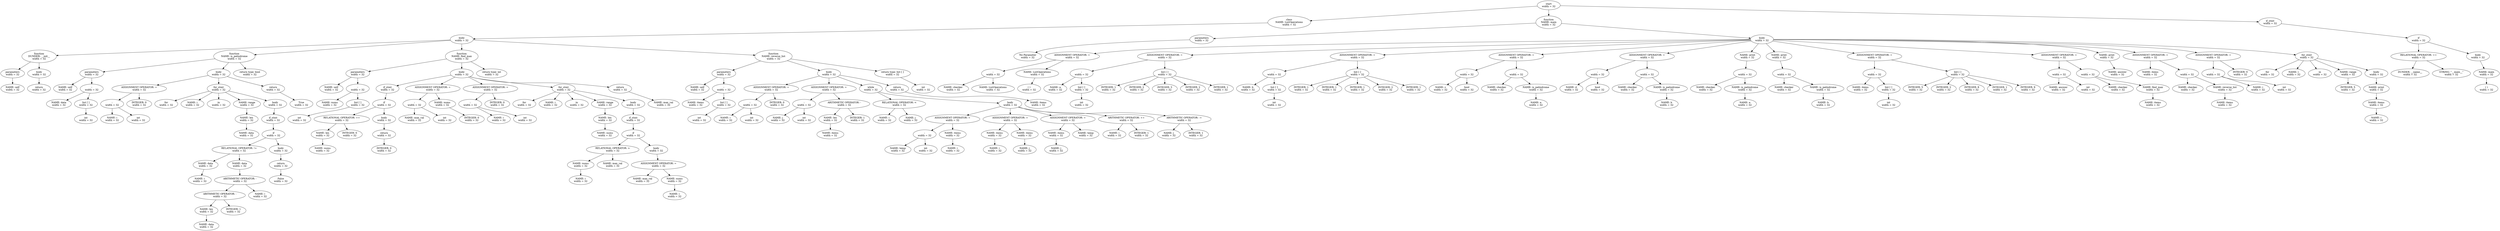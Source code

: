 digraph {
   node1 [label = "start
width = 32"]
	node2 [label = "class
NAME: ListOperations
width = 32"]
   node1 -> node2
	node3 [label = "function
NAME: main
width = 32"]
   node1 -> node3
	node4 [label = "if_stmt
width = 32"]
   node1 -> node4
	node5 [label = "body
width = 32"]
   node2 -> node5
	node6 [label = "parameters
width = 32"]
   node3 -> node6
	node7 [label = "body
width = 32"]
   node3 -> node7
	node8 [label = "if
width = 32"]
   node4 -> node8
	node9 [label = "function
DUNDER: __init__
width = 32"]
   node5 -> node9
	node10 [label = "function
NAME: is_palindrome
width = 32"]
   node5 -> node10
	node11 [label = "function
NAME: find_max
width = 32"]
   node5 -> node11
	node12 [label = "function
NAME: reverse_list
width = 32"]
   node5 -> node12
	node13 [label = "No Parameter
width = 32"]
   node6 -> node13
	node14 [label = "ASSIGNMENT OPERATOR: =
width = 32"]
   node7 -> node14
	node15 [label = "ASSIGNMENT OPERATOR: =
width = 32"]
   node7 -> node15
	node16 [label = "ASSIGNMENT OPERATOR: =
width = 32"]
   node7 -> node16
	node17 [label = "ASSIGNMENT OPERATOR: =
width = 32"]
   node7 -> node17
	node18 [label = "ASSIGNMENT OPERATOR: =
width = 32"]
   node7 -> node18
	node19 [label = "NAME: print
width = 32"]
   node7 -> node19
	node20 [label = "NAME: print
width = 32"]
   node7 -> node20
	node21 [label = "ASSIGNMENT OPERATOR: =
width = 32"]
   node7 -> node21
	node22 [label = "ASSIGNMENT OPERATOR: =
width = 32"]
   node7 -> node22
	node23 [label = "NAME: print
width = 32"]
   node7 -> node23
	node24 [label = "ASSIGNMENT OPERATOR: =
width = 32"]
   node7 -> node24
	node25 [label = "ASSIGNMENT OPERATOR: =
width = 32"]
   node7 -> node25
	node26 [label = "for_stmt
width = 32"]
   node7 -> node26
	node27 [label = "RELATIONAL OPERATOR: ==
width = 32"]
   node8 -> node27
	node28 [label = "body
width = 32"]
   node8 -> node28
	node29 [label = "parameters
width = 32"]
   node9 -> node29
	node30 [label = "body
width = 32"]
   node9 -> node30
	node31 [label = "parameters
width = 32"]
   node10 -> node31
	node32 [label = "body
width = 32"]
   node10 -> node32
	node33 [label = "return type: bool
width = 32"]
   node10 -> node33
	node34 [label = "parameters
width = 32"]
   node11 -> node34
	node35 [label = "body
width = 32"]
   node11 -> node35
	node36 [label = "return type: int
width = 32"]
   node11 -> node36
	node37 [label = "parameters
width = 32"]
   node12 -> node37
	node38 [label = "body
width = 32"]
   node12 -> node38
	node39 [label = "return type: list [ ]
width = 32"]
   node12 -> node39
	node40 [label = ":
width = 32"]
   node14 -> node40
	node41 [label = "NAME: ListOperations
width = 32"]
   node14 -> node41
	node42 [label = ":
width = 32"]
   node15 -> node42
	node43 [label = "list [ ]
width = 32"]
   node15 -> node43
	node44 [label = ":
width = 32"]
   node16 -> node44
	node45 [label = "list [ ]
width = 32"]
   node16 -> node45
	node46 [label = ":
width = 32"]
   node17 -> node46
	node47 [label = ".
width = 32"]
   node17 -> node47
	node48 [label = ":
width = 32"]
   node18 -> node48
	node49 [label = ".
width = 32"]
   node18 -> node49
	node50 [label = ".
width = 32"]
   node19 -> node50
	node51 [label = ".
width = 32"]
   node20 -> node51
	node52 [label = ":
width = 32"]
   node21 -> node52
	node53 [label = "list [ ]
width = 32"]
   node21 -> node53
	node54 [label = ":
width = 32"]
   node22 -> node54
	node55 [label = ".
width = 32"]
   node22 -> node55
	node56 [label = "NAME: answer
width = 32"]
   node23 -> node56
	node57 [label = "NAME: items
width = 32"]
   node24 -> node57
	node58 [label = ".
width = 32"]
   node24 -> node58
	node59 [label = ":
width = 32"]
   node25 -> node59
	node60 [label = "INTEGER: 0
width = 32"]
   node25 -> node60
	node61 [label = "for
width = 32"]
   node26 -> node61
	node62 [label = "NAME: i
width = 32"]
   node26 -> node62
	node63 [label = "in
width = 32"]
   node26 -> node63
	node64 [label = "NAME: range
width = 32"]
   node26 -> node64
	node65 [label = "body
width = 32"]
   node26 -> node65
	node66 [label = "DUNDER: __name__
width = 32"]
   node27 -> node66
	node67 [label = "STRING: \"__main__\"
width = 32"]
   node27 -> node67
	node68 [label = "NAME: main
width = 32"]
   node28 -> node68
	node69 [label = "NAME: self
width = 32"]
   node29 -> node69
	node70 [label = "return
width = 32"]
   node30 -> node70
	node71 [label = "NAME: self
width = 32"]
   node31 -> node71
	node72 [label = ":
width = 32"]
   node31 -> node72
	node73 [label = "ASSIGNMENT OPERATOR: =
width = 32"]
   node32 -> node73
	node74 [label = "for_stmt
width = 32"]
   node32 -> node74
	node75 [label = "return
width = 32"]
   node32 -> node75
	node76 [label = "NAME: self
width = 32"]
   node34 -> node76
	node77 [label = ":
width = 32"]
   node34 -> node77
	node78 [label = "if_stmt
width = 32"]
   node35 -> node78
	node79 [label = "ASSIGNMENT OPERATOR: =
width = 32"]
   node35 -> node79
	node80 [label = "ASSIGNMENT OPERATOR: =
width = 32"]
   node35 -> node80
	node81 [label = "for_stmt
width = 32"]
   node35 -> node81
	node82 [label = "return
width = 32"]
   node35 -> node82
	node83 [label = "NAME: self
width = 32"]
   node37 -> node83
	node84 [label = ":
width = 32"]
   node37 -> node84
	node85 [label = "ASSIGNMENT OPERATOR: =
width = 32"]
   node38 -> node85
	node86 [label = "ASSIGNMENT OPERATOR: =
width = 32"]
   node38 -> node86
	node87 [label = "while
width = 32"]
   node38 -> node87
	node88 [label = "return
width = 32"]
   node38 -> node88
	node89 [label = "int
width = 32"]
   node39 -> node89
	node90 [label = "NAME: checker
width = 32"]
   node40 -> node90
	node91 [label = "NAME: ListOperations
width = 32"]
   node40 -> node91
	node92 [label = "( )
width = 32"]
   node41 -> node92
	node93 [label = "NAME: a
width = 32"]
   node42 -> node93
	node94 [label = "list [ ]
width = 32"]
   node42 -> node94
	node95 [label = "INTEGER: 1
width = 32"]
   node43 -> node95
	node96 [label = "INTEGER: 2
width = 32"]
   node43 -> node96
	node97 [label = "INTEGER: 3
width = 32"]
   node43 -> node97
	node98 [label = "INTEGER: 2
width = 32"]
   node43 -> node98
	node99 [label = "INTEGER: 1
width = 32"]
   node43 -> node99
	node100 [label = "NAME: b
width = 32"]
   node44 -> node100
	node101 [label = "list [ ]
width = 32"]
   node44 -> node101
	node102 [label = "INTEGER: 1
width = 32"]
   node45 -> node102
	node103 [label = "INTEGER: 1
width = 32"]
   node45 -> node103
	node104 [label = "INTEGER: 1
width = 32"]
   node45 -> node104
	node105 [label = "INTEGER: 2
width = 32"]
   node45 -> node105
	node106 [label = "INTEGER: 1
width = 32"]
   node45 -> node106
	node107 [label = "NAME: c
width = 32"]
   node46 -> node107
	node108 [label = "bool
width = 32"]
   node46 -> node108
	node109 [label = "NAME: checker
width = 32"]
   node47 -> node109
	node110 [label = "NAME: is_palindrome
width = 32"]
   node47 -> node110
	node111 [label = "NAME: d
width = 32"]
   node48 -> node111
	node112 [label = "bool
width = 32"]
   node48 -> node112
	node113 [label = "NAME: checker
width = 32"]
   node49 -> node113
	node114 [label = "NAME: is_palindrome
width = 32"]
   node49 -> node114
	node115 [label = "NAME: checker
width = 32"]
   node50 -> node115
	node116 [label = "NAME: is_palindrome
width = 32"]
   node50 -> node116
	node117 [label = "NAME: checker
width = 32"]
   node51 -> node117
	node118 [label = "NAME: is_palindrome
width = 32"]
   node51 -> node118
	node119 [label = "NAME: items
width = 32"]
   node52 -> node119
	node120 [label = "list [ ]
width = 32"]
   node52 -> node120
	node121 [label = "INTEGER: 5
width = 32"]
   node53 -> node121
	node122 [label = "INTEGER: 2
width = 32"]
   node53 -> node122
	node123 [label = "INTEGER: 8
width = 32"]
   node53 -> node123
	node124 [label = "INTEGER: 1
width = 32"]
   node53 -> node124
	node125 [label = "INTEGER: 9
width = 32"]
   node53 -> node125
	node126 [label = "NAME: answer
width = 32"]
   node54 -> node126
	node127 [label = "int
width = 32"]
   node54 -> node127
	node128 [label = "NAME: checker
width = 32"]
   node55 -> node128
	node129 [label = "NAME: find_max
width = 32"]
   node55 -> node129
	node130 [label = "NAME: checker
width = 32"]
   node58 -> node130
	node131 [label = "NAME: reverse_list
width = 32"]
   node58 -> node131
	node132 [label = "NAME: i
width = 32"]
   node59 -> node132
	node133 [label = "int
width = 32"]
   node59 -> node133
	node134 [label = "INTEGER: 5
width = 32"]
   node64 -> node134
	node135 [label = "NAME: print
width = 32"]
   node65 -> node135
	node136 [label = "( )
width = 32"]
   node68 -> node136
	node137 [label = "NAME: data
width = 32"]
   node72 -> node137
	node138 [label = "list [ ]
width = 32"]
   node72 -> node138
	node139 [label = ":
width = 32"]
   node73 -> node139
	node140 [label = "INTEGER: 0
width = 32"]
   node73 -> node140
	node141 [label = "for
width = 32"]
   node74 -> node141
	node142 [label = "NAME: i
width = 32"]
   node74 -> node142
	node143 [label = "in
width = 32"]
   node74 -> node143
	node144 [label = "NAME: range
width = 32"]
   node74 -> node144
	node145 [label = "body
width = 32"]
   node74 -> node145
	node146 [label = "True
width = 32"]
   node75 -> node146
	node147 [label = "NAME: nums
width = 32"]
   node77 -> node147
	node148 [label = "list [ ]
width = 32"]
   node77 -> node148
	node149 [label = "if
width = 32"]
   node78 -> node149
	node150 [label = ":
width = 32"]
   node79 -> node150
	node151 [label = "NAME: nums
width = 32"]
   node79 -> node151
	node152 [label = ":
width = 32"]
   node80 -> node152
	node153 [label = "INTEGER: 0
width = 32"]
   node80 -> node153
	node154 [label = "for
width = 32"]
   node81 -> node154
	node155 [label = "NAME: i
width = 32"]
   node81 -> node155
	node156 [label = "in
width = 32"]
   node81 -> node156
	node157 [label = "NAME: range
width = 32"]
   node81 -> node157
	node158 [label = "body
width = 32"]
   node81 -> node158
	node159 [label = "NAME: max_val
width = 32"]
   node82 -> node159
	node160 [label = "NAME: items
width = 32"]
   node84 -> node160
	node161 [label = "list [ ]
width = 32"]
   node84 -> node161
	node162 [label = ":
width = 32"]
   node85 -> node162
	node163 [label = "INTEGER: 0
width = 32"]
   node85 -> node163
	node164 [label = ":
width = 32"]
   node86 -> node164
	node165 [label = "ARITHMETIC OPERATOR: -
width = 32"]
   node86 -> node165
	node166 [label = "RELATIONAL OPERATOR: <
width = 32"]
   node87 -> node166
	node167 [label = "body
width = 32"]
   node87 -> node167
	node168 [label = "NAME: items
width = 32"]
   node88 -> node168
	node169 [label = "int
width = 32"]
   node94 -> node169
	node170 [label = "int
width = 32"]
   node101 -> node170
	node171 [label = "NAME: a
width = 32"]
   node110 -> node171
	node172 [label = "NAME: b
width = 32"]
   node114 -> node172
	node173 [label = "NAME: a
width = 32"]
   node116 -> node173
	node174 [label = "NAME: b
width = 32"]
   node118 -> node174
	node175 [label = "int
width = 32"]
   node120 -> node175
	node176 [label = "NAME: items
width = 32"]
   node129 -> node176
	node177 [label = "NAME: items
width = 32"]
   node131 -> node177
	node178 [label = "NAME: items
width = 32"]
   node135 -> node178
	node179 [label = "int
width = 32"]
   node138 -> node179
	node180 [label = "NAME: i
width = 32"]
   node139 -> node180
	node181 [label = "int
width = 32"]
   node139 -> node181
	node182 [label = "NAME: len
width = 32"]
   node144 -> node182
	node183 [label = "if_stmt
width = 32"]
   node145 -> node183
	node184 [label = "int
width = 32"]
   node148 -> node184
	node185 [label = "RELATIONAL OPERATOR: ==
width = 32"]
   node149 -> node185
	node186 [label = "body
width = 32"]
   node149 -> node186
	node187 [label = "NAME: max_val
width = 32"]
   node150 -> node187
	node188 [label = "int
width = 32"]
   node150 -> node188
	node189 [label = "INTEGER: 0
width = 32"]
   node151 -> node189
	node190 [label = "NAME: i
width = 32"]
   node152 -> node190
	node191 [label = "int
width = 32"]
   node152 -> node191
	node192 [label = "NAME: len
width = 32"]
   node157 -> node192
	node193 [label = "if_stmt
width = 32"]
   node158 -> node193
	node194 [label = "int
width = 32"]
   node161 -> node194
	node195 [label = "NAME: i
width = 32"]
   node162 -> node195
	node196 [label = "int
width = 32"]
   node162 -> node196
	node197 [label = "NAME: j
width = 32"]
   node164 -> node197
	node198 [label = "int
width = 32"]
   node164 -> node198
	node199 [label = "NAME: len
width = 32"]
   node165 -> node199
	node200 [label = "INTEGER: 1
width = 32"]
   node165 -> node200
	node201 [label = "NAME: i
width = 32"]
   node166 -> node201
	node202 [label = "NAME: j
width = 32"]
   node166 -> node202
	node203 [label = "ASSIGNMENT OPERATOR: =
width = 32"]
   node167 -> node203
	node204 [label = "ASSIGNMENT OPERATOR: =
width = 32"]
   node167 -> node204
	node205 [label = "ASSIGNMENT OPERATOR: =
width = 32"]
   node167 -> node205
	node206 [label = "ARITHMETIC OPERATOR: +=
width = 32"]
   node167 -> node206
	node207 [label = "ARITHMETIC OPERATOR: -=
width = 32"]
   node167 -> node207
	node208 [label = "NAME: i
width = 32"]
   node178 -> node208
	node209 [label = "NAME: data
width = 32"]
   node182 -> node209
	node210 [label = "if
width = 32"]
   node183 -> node210
	node211 [label = "NAME: len
width = 32"]
   node185 -> node211
	node212 [label = "INTEGER: 0
width = 32"]
   node185 -> node212
	node213 [label = "return
width = 32"]
   node186 -> node213
	node214 [label = "NAME: nums
width = 32"]
   node192 -> node214
	node215 [label = "if
width = 32"]
   node193 -> node215
	node216 [label = "NAME: items
width = 32"]
   node199 -> node216
	node217 [label = ":
width = 32"]
   node203 -> node217
	node218 [label = "NAME: items
width = 32"]
   node203 -> node218
	node219 [label = "NAME: items
width = 32"]
   node204 -> node219
	node220 [label = "NAME: items
width = 32"]
   node204 -> node220
	node221 [label = "NAME: items
width = 32"]
   node205 -> node221
	node222 [label = "NAME: temp
width = 32"]
   node205 -> node222
	node223 [label = "NAME: i
width = 32"]
   node206 -> node223
	node224 [label = "INTEGER: 1
width = 32"]
   node206 -> node224
	node225 [label = "NAME: j
width = 32"]
   node207 -> node225
	node226 [label = "INTEGER: 1
width = 32"]
   node207 -> node226
	node227 [label = "RELATIONAL OPERATOR: !=
width = 32"]
   node210 -> node227
	node228 [label = "body
width = 32"]
   node210 -> node228
	node229 [label = "NAME: nums
width = 32"]
   node211 -> node229
	node230 [label = "INTEGER: 0
width = 32"]
   node213 -> node230
	node231 [label = "RELATIONAL OPERATOR: >
width = 32"]
   node215 -> node231
	node232 [label = "body
width = 32"]
   node215 -> node232
	node233 [label = "NAME: temp
width = 32"]
   node217 -> node233
	node234 [label = "int
width = 32"]
   node217 -> node234
	node235 [label = "NAME: i
width = 32"]
   node218 -> node235
	node236 [label = "NAME: i
width = 32"]
   node219 -> node236
	node237 [label = "NAME: j
width = 32"]
   node220 -> node237
	node238 [label = "NAME: j
width = 32"]
   node221 -> node238
	node239 [label = "NAME: data
width = 32"]
   node227 -> node239
	node240 [label = "NAME: data
width = 32"]
   node227 -> node240
	node241 [label = "return
width = 32"]
   node228 -> node241
	node242 [label = "NAME: nums
width = 32"]
   node231 -> node242
	node243 [label = "NAME: max_val
width = 32"]
   node231 -> node243
	node244 [label = "ASSIGNMENT OPERATOR: =
width = 32"]
   node232 -> node244
	node245 [label = "NAME: i
width = 32"]
   node239 -> node245
	node246 [label = "ARITHMETIC OPERATOR: -
width = 32"]
   node240 -> node246
	node247 [label = "False
width = 32"]
   node241 -> node247
	node248 [label = "NAME: i
width = 32"]
   node242 -> node248
	node249 [label = "NAME: max_val
width = 32"]
   node244 -> node249
	node250 [label = "NAME: nums
width = 32"]
   node244 -> node250
	node251 [label = "ARITHMETIC OPERATOR: -
width = 32"]
   node246 -> node251
	node252 [label = "NAME: i
width = 32"]
   node246 -> node252
	node253 [label = "NAME: i
width = 32"]
   node250 -> node253
	node254 [label = "NAME: len
width = 32"]
   node251 -> node254
	node255 [label = "INTEGER: 1
width = 32"]
   node251 -> node255
	node256 [label = "NAME: data
width = 32"]
   node254 -> node256
}
